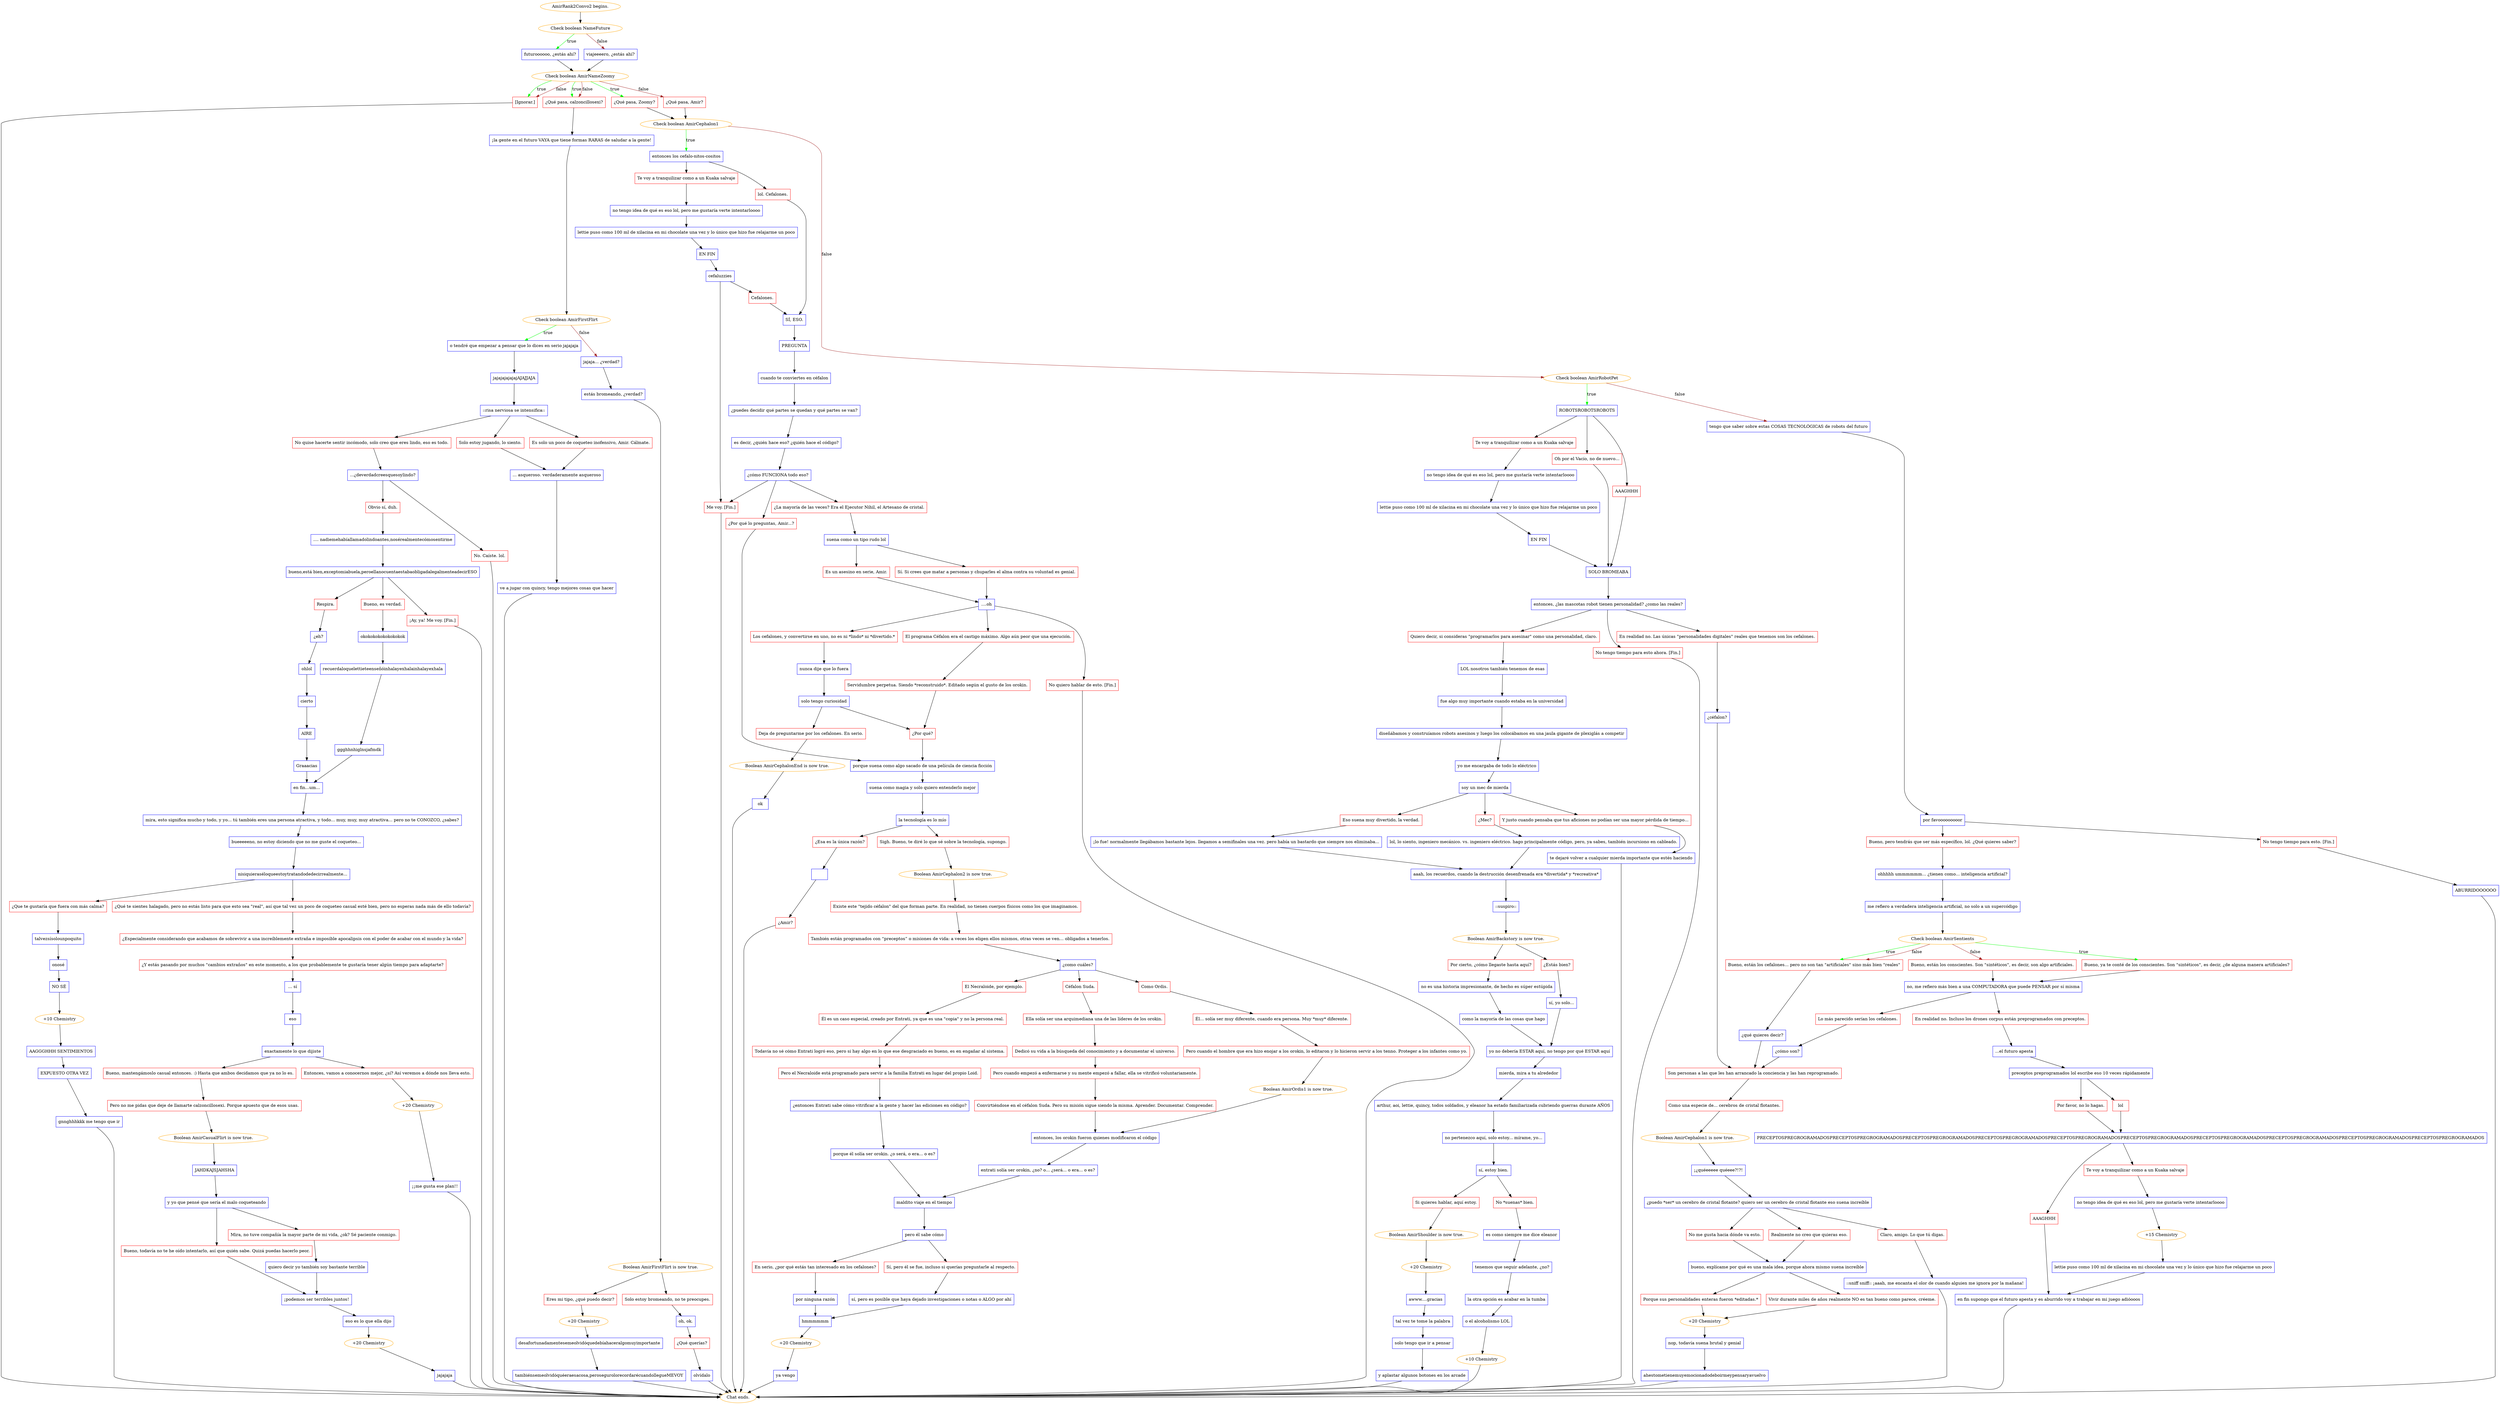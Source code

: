 digraph {
	"AmirRank2Convo2 begins." [color=orange];
		"AmirRank2Convo2 begins." -> j1555648941;
	j1555648941 [label="Check boolean NameFuture",color=orange];
		j1555648941 -> j2995705430 [label=true,color=green];
		j1555648941 -> j4242878803 [label=false,color=brown];
	j2995705430 [label="futuroooooo, ¿estás ahí?",shape=box,color=blue];
		j2995705430 -> j3096240527;
	j4242878803 [label="viajeeeero, ¿estás ahí?",shape=box,color=blue];
		j4242878803 -> j3096240527;
	j3096240527 [label="Check boolean AmirNameZoomy",color=orange];
		j3096240527 -> j3218686540 [label=true,color=green];
		j3096240527 -> j518533003 [label=true,color=green];
		j3096240527 -> j2332293290 [label=true,color=green];
		j3096240527 -> j3218686540 [label=false,color=brown];
		j3096240527 -> j518533003 [label=false,color=brown];
		j3096240527 -> j3837772996 [label=false,color=brown];
	j3218686540 [label="[Ignorar.]",shape=box,color=red];
		j3218686540 -> "Chat ends.";
	j518533003 [label="¿Qué pasa, calzoncillosexi?",shape=box,color=red];
		j518533003 -> j3412184198;
	j2332293290 [label="¿Qué pasa, Zoomy?",shape=box,color=red];
		j2332293290 -> j87647369;
	j3837772996 [label="¿Qué pasa, Amir?",shape=box,color=red];
		j3837772996 -> j87647369;
	"Chat ends." [color=orange];
	j3412184198 [label="¡la gente en el futuro VAYA que tiene formas RARAS de saludar a la gente!",shape=box,color=blue];
		j3412184198 -> j1575820688;
	j87647369 [label="Check boolean AmirCephalon1",color=orange];
		j87647369 -> j1428140722 [label=true,color=green];
		j87647369 -> j1377197533 [label=false,color=brown];
	j1575820688 [label="Check boolean AmirFirstFlirt",color=orange];
		j1575820688 -> j1867018056 [label=true,color=green];
		j1575820688 -> j1569826318 [label=false,color=brown];
	j1428140722 [label="entonces los cefalo-nitos-cositos",shape=box,color=blue];
		j1428140722 -> j288218551;
		j1428140722 -> j2250030072;
	j1377197533 [label="Check boolean AmirRobotPet",color=orange];
		j1377197533 -> j2384250150 [label=true,color=green];
		j1377197533 -> j3735241132 [label=false,color=brown];
	j1867018056 [label="o tendré que empezar a pensar que lo dices en serio jajajaja",shape=box,color=blue];
		j1867018056 -> j2189610953;
	j1569826318 [label="jajaja... ¿verdad?",shape=box,color=blue];
		j1569826318 -> j2439045239;
	j288218551 [label="lol. Cefalones.",shape=box,color=red];
		j288218551 -> j1112032554;
	j2250030072 [label="Te voy a tranquilizar como a un Kuaka salvaje",shape=box,color=red];
		j2250030072 -> j82869521;
	j2384250150 [label="ROBOTSROBOTSROBOTS",shape=box,color=blue];
		j2384250150 -> j2794368871;
		j2384250150 -> j3357740333;
		j2384250150 -> j3585869170;
	j3735241132 [label="tengo que saber sobre estas COSAS TECNOLÓGICAS de robots del futuro",shape=box,color=blue];
		j3735241132 -> j3090321020;
	j2189610953 [label="jajajajajajajAJAJJAJA",shape=box,color=blue];
		j2189610953 -> j1771046221;
	j2439045239 [label="estás bromeando, ¿verdad?",shape=box,color=blue];
		j2439045239 -> j1496595557;
	j1112032554 [label="SÍ, ESO.",shape=box,color=blue];
		j1112032554 -> j2707467290;
	j82869521 [label="no tengo idea de qué es eso lol, pero me gustaría verte intentarloooo",shape=box,color=blue];
		j82869521 -> j3515221522;
	j2794368871 [label="Oh por el Vacío, no de nuevo...",shape=box,color=red];
		j2794368871 -> j811382151;
	j3357740333 [label="AAAGHHH",shape=box,color=red];
		j3357740333 -> j811382151;
	j3585869170 [label="Te voy a tranquilizar como a un Kuaka salvaje",shape=box,color=red];
		j3585869170 -> j3357796052;
	j3090321020 [label="por favooooooooor",shape=box,color=blue];
		j3090321020 -> j3595595969;
		j3090321020 -> j3202351291;
	j1771046221 [label="::risa nerviosa se intensifica::",shape=box,color=blue];
		j1771046221 -> j2796202385;
		j1771046221 -> j1821671680;
		j1771046221 -> j400135661;
	j1496595557 [label="Boolean AmirFirstFlirt is now true.",color=orange];
		j1496595557 -> j1838027895;
		j1496595557 -> j3606821249;
	j2707467290 [label="PREGUNTA",shape=box,color=blue];
		j2707467290 -> j724900999;
	j3515221522 [label="lettie puso como 100 ml de xilacina en mi chocolate una vez y lo único que hizo fue relajarme un poco",shape=box,color=blue];
		j3515221522 -> j3775882390;
	j811382151 [label="SOLO BROMEABA",shape=box,color=blue];
		j811382151 -> j3606607700;
	j3357796052 [label="no tengo idea de qué es eso lol, pero me gustaría verte intentarloooo",shape=box,color=blue];
		j3357796052 -> j3063572934;
	j3595595969 [label="No tengo tiempo para esto. [Fin.]",shape=box,color=red];
		j3595595969 -> j1210258506;
	j3202351291 [label="Bueno, pero tendrás que ser más específico, lol. ¿Qué quieres saber?",shape=box,color=red];
		j3202351291 -> j1745240933;
	j2796202385 [label="No quise hacerte sentir incómodo, solo creo que eres lindo, eso es todo.",shape=box,color=red];
		j2796202385 -> j2593604582;
	j1821671680 [label="Solo estoy jugando, lo siento.",shape=box,color=red];
		j1821671680 -> j3204734722;
	j400135661 [label="Es solo un poco de coqueteo inofensivo, Amir. Cálmate.",shape=box,color=red];
		j400135661 -> j3204734722;
	j1838027895 [label="Eres mi tipo, ¿qué puedo decir?",shape=box,color=red];
		j1838027895 -> j1040988430;
	j3606821249 [label="Solo estoy bromeando, no te preocupes.",shape=box,color=red];
		j3606821249 -> j4012859711;
	j724900999 [label="cuando te conviertes en céfalon",shape=box,color=blue];
		j724900999 -> j3938923170;
	j3775882390 [label="EN FIN",shape=box,color=blue];
		j3775882390 -> j334371859;
	j3606607700 [label="entonces, ¿las mascotas robot tienen personalidad? ¿como las reales?",shape=box,color=blue];
		j3606607700 -> j1435184536;
		j3606607700 -> j1613934683;
		j3606607700 -> j1592308905;
	j3063572934 [label="lettie puso como 100 ml de xilacina en mi chocolate una vez y lo único que hizo fue relajarme un poco",shape=box,color=blue];
		j3063572934 -> j2149323820;
	j1210258506 [label="ABURRIDOOOOOO",shape=box,color=blue];
		j1210258506 -> "Chat ends.";
	j1745240933 [label="ohhhhh ummmmmm... ¿tienen como... inteligencia artificial?",shape=box,color=blue];
		j1745240933 -> j3206772015;
	j2593604582 [label="...¿deverdadcreesquesoylindo?",shape=box,color=blue];
		j2593604582 -> j3236819760;
		j2593604582 -> j3537730799;
	j3204734722 [label="... asqueroso. verdaderamente asqueroso",shape=box,color=blue];
		j3204734722 -> j3016257296;
	j1040988430 [label="+20 Chemistry",color=orange];
		j1040988430 -> j2590044666;
	j4012859711 [label="oh, ok.",shape=box,color=blue];
		j4012859711 -> j2024092015;
	j3938923170 [label="¿puedes decidir qué partes se quedan y qué partes se van?",shape=box,color=blue];
		j3938923170 -> j3177253945;
	j334371859 [label="cefaluzzies",shape=box,color=blue];
		j334371859 -> j2519434648;
		j334371859 -> j3670504952;
	j1435184536 [label="En realidad no. Las únicas \"personalidades digitales\" reales que tenemos son los cefalones.",shape=box,color=red];
		j1435184536 -> j1105882560;
	j1613934683 [label="Quiero decir, si consideras \"programarlos para asesinar\" como una personalidad, claro.",shape=box,color=red];
		j1613934683 -> j3494060836;
	j1592308905 [label="No tengo tiempo para esto ahora. [Fin.]",shape=box,color=red];
		j1592308905 -> "Chat ends.";
	j2149323820 [label="EN FIN",shape=box,color=blue];
		j2149323820 -> j811382151;
	j3206772015 [label="me refiero a verdadera inteligencia artificial, no solo a un supercódigo",shape=box,color=blue];
		j3206772015 -> j3361290284;
	j3236819760 [label="Obvio sí, duh.",shape=box,color=red];
		j3236819760 -> j1744182338;
	j3537730799 [label="No. Caíste. lol.",shape=box,color=red];
		j3537730799 -> "Chat ends.";
	j3016257296 [label="ve a jugar con quincy, tengo mejores cosas que hacer",shape=box,color=blue];
		j3016257296 -> "Chat ends.";
	j2590044666 [label="desafortunadamentesemeolvidóquedebíahaceralgomuyimportante",shape=box,color=blue];
		j2590044666 -> j2011296062;
	j2024092015 [label="¿Qué querías?",shape=box,color=red];
		j2024092015 -> j812479548;
	j3177253945 [label="es decir, ¿quién hace eso? ¿quién hace el código?",shape=box,color=blue];
		j3177253945 -> j3953711092;
	j2519434648 [label="Cefalones.",shape=box,color=red];
		j2519434648 -> j1112032554;
	j3670504952 [label="Me voy. [Fin.]",shape=box,color=red];
		j3670504952 -> "Chat ends.";
	j1105882560 [label="¿céfalon?",shape=box,color=blue];
		j1105882560 -> j227713245;
	j3494060836 [label="LOL nosotros también tenemos de esas",shape=box,color=blue];
		j3494060836 -> j859184239;
	j3361290284 [label="Check boolean AmirSentients",color=orange];
		j3361290284 -> j3920080343 [label=true,color=green];
		j3361290284 -> j3631967810 [label=true,color=green];
		j3361290284 -> j3428301026 [label=false,color=brown];
		j3361290284 -> j3631967810 [label=false,color=brown];
	j1744182338 [label=".... nadiemehabíallamadolindoantes,nosérealmentecómosentirme",shape=box,color=blue];
		j1744182338 -> j2564544764;
	j2011296062 [label="tambiénsemeolvidóquéeraesacosa,perosegurolorecordarécuandollegueMEVOY",shape=box,color=blue];
		j2011296062 -> "Chat ends.";
	j812479548 [label="olvídalo",shape=box,color=blue];
		j812479548 -> "Chat ends.";
	j3953711092 [label="¿cómo FUNCIONA todo eso?",shape=box,color=blue];
		j3953711092 -> j1317513098;
		j3953711092 -> j655217540;
		j3953711092 -> j3670504952;
	j227713245 [label="Son personas a las que les han arrancado la conciencia y las han reprogramado.",shape=box,color=red];
		j227713245 -> j2420954535;
	j859184239 [label="fue algo muy importante cuando estaba en la universidad",shape=box,color=blue];
		j859184239 -> j4266555405;
	j3920080343 [label="Bueno, ya te conté de los conscientes. Son \"sintéticos\", es decir, ¿de alguna manera artificiales?",shape=box,color=red];
		j3920080343 -> j3114605222;
	j3631967810 [label="Bueno, están los cefalones... pero no son tan \"artificiales\" sino más bien \"reales\"",shape=box,color=red];
		j3631967810 -> j2815875384;
	j3428301026 [label="Bueno, están los conscientes. Son \"sintéticos\", es decir, son algo artificiales.",shape=box,color=red];
		j3428301026 -> j3114605222;
	j2564544764 [label="bueno,está bien,exceptomiabuela,peroellanocuentaestabaobligadalegalmenteadecirESO",shape=box,color=blue];
		j2564544764 -> j1757794256;
		j2564544764 -> j1013777473;
		j2564544764 -> j356625468;
	j1317513098 [label="¿La mayoría de las veces? Era el Ejecutor Nihil, el Artesano de cristal.",shape=box,color=red];
		j1317513098 -> j1720408646;
	j655217540 [label="¿Por qué lo preguntas, Amir...?",shape=box,color=red];
		j655217540 -> j1464030041;
	j2420954535 [label="Como una especie de... cerebros de cristal flotantes.",shape=box,color=red];
		j2420954535 -> j2252302564;
	j4266555405 [label="diseñábamos y construíamos robots asesinos y luego los colocábamos en una jaula gigante de plexiglás a competir",shape=box,color=blue];
		j4266555405 -> j2893979207;
	j3114605222 [label="no, me refiero más bien a una COMPUTADORA que puede PENSAR por sí misma",shape=box,color=blue];
		j3114605222 -> j2230510467;
		j3114605222 -> j3838269848;
	j2815875384 [label="¿qué quieres decir?",shape=box,color=blue];
		j2815875384 -> j227713245;
	j1757794256 [label="Respira.",shape=box,color=red];
		j1757794256 -> j926414953;
	j1013777473 [label="Bueno, es verdad.",shape=box,color=red];
		j1013777473 -> j3651235041;
	j356625468 [label="¡Ay, ya! Me voy. [Fin.]",shape=box,color=red];
		j356625468 -> "Chat ends.";
	j1720408646 [label="suena como un tipo rudo lol",shape=box,color=blue];
		j1720408646 -> j980843436;
		j1720408646 -> j1169093231;
	j1464030041 [label="porque suena como algo sacado de una película de ciencia ficción",shape=box,color=blue];
		j1464030041 -> j2391111445;
	j2252302564 [label="Boolean AmirCephalon1 is now true.",color=orange];
		j2252302564 -> j657655993;
	j2893979207 [label="yo me encargaba de todo lo eléctrico",shape=box,color=blue];
		j2893979207 -> j3888509356;
	j2230510467 [label="Lo más parecido serían los cefalones.",shape=box,color=red];
		j2230510467 -> j3398807097;
	j3838269848 [label="En realidad no. Incluso los drones corpus están preprogramados con preceptos.",shape=box,color=red];
		j3838269848 -> j468287512;
	j926414953 [label="¿eh?",shape=box,color=blue];
		j926414953 -> j2484139483;
	j3651235041 [label="okokokokokokokokok",shape=box,color=blue];
		j3651235041 -> j3402257800;
	j980843436 [label="Sí. Si crees que matar a personas y chuparles el alma contra su voluntad es genial.",shape=box,color=red];
		j980843436 -> j2794303847;
	j1169093231 [label="Es un asesino en serie, Amir.",shape=box,color=red];
		j1169093231 -> j2794303847;
	j2391111445 [label="suena como magia y solo quiero entenderlo mejor",shape=box,color=blue];
		j2391111445 -> j1351210665;
	j657655993 [label="¡¿quéeeeee quéeee?!?!",shape=box,color=blue];
		j657655993 -> j1414651062;
	j3888509356 [label="soy un mec de mierda",shape=box,color=blue];
		j3888509356 -> j552600126;
		j3888509356 -> j4074827833;
		j3888509356 -> j2898061721;
	j3398807097 [label="¿cómo son?",shape=box,color=blue];
		j3398807097 -> j227713245;
	j468287512 [label="...el futuro apesta",shape=box,color=blue];
		j468287512 -> j1590594798;
	j2484139483 [label="ohlol",shape=box,color=blue];
		j2484139483 -> j30835607;
	j3402257800 [label="recuerdaloquelettieteenseñóinhalayexhalainhalayexhala",shape=box,color=blue];
		j3402257800 -> j1466838513;
	j2794303847 [label="....oh",shape=box,color=blue];
		j2794303847 -> j717259079;
		j2794303847 -> j3528175327;
		j2794303847 -> j415691312;
	j1351210665 [label="la tecnología es lo mío",shape=box,color=blue];
		j1351210665 -> j1888552070;
		j1351210665 -> j642551759;
	j1414651062 [label="¿puedo *ser* un cerebro de cristal flotante? quiero ser un cerebro de cristal flotante eso suena increíble",shape=box,color=blue];
		j1414651062 -> j1190271689;
		j1414651062 -> j1165128306;
		j1414651062 -> j2463039545;
	j552600126 [label="¿Mec?",shape=box,color=red];
		j552600126 -> j4144234195;
	j4074827833 [label="Eso suena muy divertido, la verdad.",shape=box,color=red];
		j4074827833 -> j3606935649;
	j2898061721 [label="Y justo cuando pensaba que tus aficiones no podían ser una mayor pérdida de tiempo...",shape=box,color=red];
		j2898061721 -> j1223686908;
	j1590594798 [label="preceptos preprogramados lol escribe eso 10 veces rápidamente",shape=box,color=blue];
		j1590594798 -> j2538159701;
		j1590594798 -> j894895833;
	j30835607 [label="cierto",shape=box,color=blue];
		j30835607 -> j855180962;
	j1466838513 [label="ggghhnhiglnsjafmdk",shape=box,color=blue];
		j1466838513 -> j1812604121;
	j717259079 [label="Los cefalones, y convertirse en uno, no es ni *lindo* ni *divertido.*",shape=box,color=red];
		j717259079 -> j3801496093;
	j3528175327 [label="No quiero hablar de esto. [Fin.]",shape=box,color=red];
		j3528175327 -> "Chat ends.";
	j415691312 [label="El programa Céfalon era el castigo máximo. Algo aún peor que una ejecución.",shape=box,color=red];
		j415691312 -> j774879484;
	j1888552070 [label="¿Esa es la única razón?",shape=box,color=red];
		j1888552070 -> j2892931771;
	j642551759 [label="Sigh. Bueno, te diré lo que sé sobre la tecnología, supongo.",shape=box,color=red];
		j642551759 -> j1959920832;
	j1190271689 [label="No me gusta hacia dónde va esto.",shape=box,color=red];
		j1190271689 -> j2637976948;
	j1165128306 [label="Realmente no creo que quieras eso.",shape=box,color=red];
		j1165128306 -> j2637976948;
	j2463039545 [label="Claro, amigo. Lo que tú digas.",shape=box,color=red];
		j2463039545 -> j261650891;
	j4144234195 [label="lol, lo siento, ingeniero mecánico. vs. ingeniero eléctrico. hago principalmente código, pero, ya sabes, también incursiono en cableado.",shape=box,color=blue];
		j4144234195 -> j3396906043;
	j3606935649 [label="¡lo fue! normalmente llegábamos bastante lejos. llegamos a semifinales una vez. pero había un bastardo que siempre nos eliminaba...",shape=box,color=blue];
		j3606935649 -> j3396906043;
	j1223686908 [label="te dejaré volver a cualquier mierda importante que estés haciendo",shape=box,color=blue];
		j1223686908 -> "Chat ends.";
	j2538159701 [label="lol",shape=box,color=red];
		j2538159701 -> j3901890103;
	j894895833 [label="Por favor, no lo hagas.",shape=box,color=red];
		j894895833 -> j3901890103;
	j855180962 [label="AIRE",shape=box,color=blue];
		j855180962 -> j472250552;
	j1812604121 [label="en fin...um...",shape=box,color=blue];
		j1812604121 -> j3916153300;
	j3801496093 [label="nunca dije que lo fuera",shape=box,color=blue];
		j3801496093 -> j3852443954;
	j774879484 [label="Servidumbre perpetua. Siendo *reconstruido*. Editado según el gusto de los orokin.",shape=box,color=red];
		j774879484 -> j1181930206;
	j2892931771 [label="  ",shape=box,color=blue];
		j2892931771 -> j2050962468;
	j1959920832 [label="Boolean AmirCephalon2 is now true.",color=orange];
		j1959920832 -> j1701932738;
	j2637976948 [label="bueno, explícame por qué es una mala idea, porque ahora mismo suena increíble",shape=box,color=blue];
		j2637976948 -> j3383141423;
		j2637976948 -> j672639085;
	j261650891 [label="::sniff sniff:: ¡aaah, me encanta el olor de cuando alguien me ignora por la mañana!",shape=box,color=blue];
		j261650891 -> "Chat ends.";
	j3396906043 [label="aaah, los recuerdos, cuando la destrucción desenfrenada era *divertida* y *recreativa*",shape=box,color=blue];
		j3396906043 -> j3357023437;
	j3901890103 [label="PRECEPTOSPREGROGRAMADOSPRECEPTOSPREGROGRAMADOSPRECEPTOSPREGROGRAMADOSPRECEPTOSPREGROGRAMADOSPRECEPTOSPREGROGRAMADOSPRECEPTOSPREGROGRAMADOSPRECEPTOSPREGROGRAMADOSPRECEPTOSPREGROGRAMADOSPRECEPTOSPREGROGRAMADOSPRECEPTOSPREGROGRAMADOS",shape=box,color=blue];
		j3901890103 -> j2865479322;
		j3901890103 -> j2585647326;
	j472250552 [label="Graaacias",shape=box,color=blue];
		j472250552 -> j1812604121;
	j3916153300 [label="mira, esto significa mucho y todo, y yo... tú también eres una persona atractiva, y todo... muy, muy, muy atractiva... pero no te CONOZCO, ¿sabes?",shape=box,color=blue];
		j3916153300 -> j3006508629;
	j3852443954 [label="solo tengo curiosidad",shape=box,color=blue];
		j3852443954 -> j1181930206;
		j3852443954 -> j93277072;
	j1181930206 [label="¿Por qué?",shape=box,color=red];
		j1181930206 -> j1464030041;
	j2050962468 [label="¿Amir?",shape=box,color=red];
		j2050962468 -> "Chat ends.";
	j1701932738 [label="Existe este \"tejido céfalon\" del que forman parte. En realidad, no tienen cuerpos físicos como los que imaginamos.",shape=box,color=red];
		j1701932738 -> j2791747950;
	j3383141423 [label="Porque sus personalidades enteras fueron *editadas.*",shape=box,color=red];
		j3383141423 -> j2343254264;
	j672639085 [label="Vivir durante miles de años realmente NO es tan bueno como parece, créeme.",shape=box,color=red];
		j672639085 -> j2343254264;
	j3357023437 [label="::suspiro::",shape=box,color=blue];
		j3357023437 -> j2341517216;
	j2865479322 [label="Te voy a tranquilizar como a un Kuaka salvaje",shape=box,color=red];
		j2865479322 -> j1650772980;
	j2585647326 [label="AAAGHHH",shape=box,color=red];
		j2585647326 -> j3834381742;
	j3006508629 [label="bueeeeeno, no estoy diciendo que no me guste el coqueteo...",shape=box,color=blue];
		j3006508629 -> j3169968647;
	j93277072 [label="Deja de preguntarme por los cefalones. En serio.",shape=box,color=red];
		j93277072 -> j1631207674;
	j2791747950 [label="También están programados con “preceptos” o misiones de vida: a veces los eligen ellos mismos, otras veces se ven… obligados a tenerlos.",shape=box,color=red];
		j2791747950 -> j2133209178;
	j2343254264 [label="+20 Chemistry",color=orange];
		j2343254264 -> j4024377859;
	j2341517216 [label="Boolean AmirBackstory is now true.",color=orange];
		j2341517216 -> j2802528478;
		j2341517216 -> j1689092166;
	j1650772980 [label="no tengo idea de qué es eso lol, pero me gustaría verte intentarloooo",shape=box,color=blue];
		j1650772980 -> j3754518485;
	j3834381742 [label="en fin supongo que el futuro apesta y es aburrido voy a trabajar en mi juego adióooos",shape=box,color=blue];
		j3834381742 -> "Chat ends.";
	j3169968647 [label="nisiquieraséloqueestoytratandodedecirrealmente...",shape=box,color=blue];
		j3169968647 -> j3550042918;
		j3169968647 -> j1250459858;
	j1631207674 [label="Boolean AmirCephalonEnd is now true.",color=orange];
		j1631207674 -> j2346536463;
	j2133209178 [label="¿como cuáles?",shape=box,color=blue];
		j2133209178 -> j1343925943;
		j2133209178 -> j982812516;
		j2133209178 -> j3379298329;
	j4024377859 [label="nop, todavía suena brutal y genial",shape=box,color=blue];
		j4024377859 -> j1995746494;
	j2802528478 [label="¿Estás bien?",shape=box,color=red];
		j2802528478 -> j654595371;
	j1689092166 [label="Por cierto, ¿cómo llegaste hasta aquí?",shape=box,color=red];
		j1689092166 -> j2271149990;
	j3754518485 [label="+15 Chemistry",color=orange];
		j3754518485 -> j2258018840;
	j3550042918 [label="¿Qué te sientes halagado, pero no estás listo para que esto sea \"real\", así que tal vez un poco de coqueteo casual esté bien, pero no esperas nada más de ello todavía?",shape=box,color=red];
		j3550042918 -> j1508507719;
	j1250459858 [label="¿Que te gustaría que fuera con más calma?",shape=box,color=red];
		j1250459858 -> j1987613137;
	j2346536463 [label="ok",shape=box,color=blue];
		j2346536463 -> "Chat ends.";
	j1343925943 [label="Como Ordis.",shape=box,color=red];
		j1343925943 -> j1252124656;
	j982812516 [label="Céfalon Suda.",shape=box,color=red];
		j982812516 -> j1277924239;
	j3379298329 [label="El Necraloide, por ejemplo.",shape=box,color=red];
		j3379298329 -> j2605611672;
	j1995746494 [label="ahestometienemuyemocionadodeboirmeypensaryavuelvo",shape=box,color=blue];
		j1995746494 -> "Chat ends.";
	j654595371 [label="sí, yo solo...",shape=box,color=blue];
		j654595371 -> j1837592733;
	j2271149990 [label="no es una historia impresionante, de hecho es súper estúpida",shape=box,color=blue];
		j2271149990 -> j3289157376;
	j2258018840 [label="lettie puso como 100 ml de xilacina en mi chocolate una vez y lo único que hizo fue relajarme un poco",shape=box,color=blue];
		j2258018840 -> j3834381742;
	j1508507719 [label="¿Especialmente considerando que acabamos de sobrevivir a una increíblemente extraña e imposible apocalipsis con el poder de acabar con el mundo y la vida?",shape=box,color=red];
		j1508507719 -> j3583938631;
	j1987613137 [label="talvezsísolounpoquito",shape=box,color=blue];
		j1987613137 -> j318621033;
	j1252124656 [label="Él... solía ser muy diferente, cuando era persona. Muy *muy* diferente.",shape=box,color=red];
		j1252124656 -> j3071966442;
	j1277924239 [label="Ella solía ser una arquimediana una de las líderes de los orokin.",shape=box,color=red];
		j1277924239 -> j3136540413;
	j2605611672 [label="Él es un caso especial, creado por Entrati, ya que es una \"copia\" y no la persona real.",shape=box,color=red];
		j2605611672 -> j207012398;
	j1837592733 [label="yo no debería ESTAR aquí, no tengo por qué ESTAR aquí",shape=box,color=blue];
		j1837592733 -> j1439301032;
	j3289157376 [label="como la mayoría de las cosas que hago",shape=box,color=blue];
		j3289157376 -> j1837592733;
	j3583938631 [label="¿Y estás pasando por muchos \"cambios extraños\" en este momento, a los que probablemente te gustaría tener algún tiempo para adaptarte?",shape=box,color=red];
		j3583938631 -> j2991150192;
	j318621033 [label="onosé",shape=box,color=blue];
		j318621033 -> j1424808718;
	j3071966442 [label="Pero cuando el hombre que era hizo enojar a los orokin, lo editaron y lo hicieron servir a los tenno. Proteger a los infantes como yo.",shape=box,color=red];
		j3071966442 -> j2120618492;
	j3136540413 [label="Dedicó su vida a la búsqueda del conocimiento y a documentar el universo.",shape=box,color=red];
		j3136540413 -> j2657312332;
	j207012398 [label="Todavía no sé cómo Entrati logró eso, pero si hay algo en lo que ese desgraciado es bueno, es en engañar al sistema.",shape=box,color=red];
		j207012398 -> j1090005489;
	j1439301032 [label="mierda, mira a tu alrededor",shape=box,color=blue];
		j1439301032 -> j3708005658;
	j2991150192 [label="... sí",shape=box,color=blue];
		j2991150192 -> j2910084424;
	j1424808718 [label="NO SÉ",shape=box,color=blue];
		j1424808718 -> j1467479555;
	j2120618492 [label="Boolean AmirOrdis1 is now true.",color=orange];
		j2120618492 -> j3289493662;
	j2657312332 [label="Pero cuando empezó a enfermarse y su mente empezó a fallar, ella se vitrificó voluntariamente.",shape=box,color=red];
		j2657312332 -> j1480995337;
	j1090005489 [label="Pero el Necraloide está programado para servir a la familia Entrati en lugar del propio Loid.",shape=box,color=red];
		j1090005489 -> j1578915361;
	j3708005658 [label="arthur, aoi, lettie, quincy, todos soldados, y eleanor ha estado familiarizada cubriendo guerras durante AÑOS",shape=box,color=blue];
		j3708005658 -> j1666462739;
	j2910084424 [label="eso",shape=box,color=blue];
		j2910084424 -> j3747595999;
	j1467479555 [label="+10 Chemistry",color=orange];
		j1467479555 -> j556753732;
	j3289493662 [label="entonces, los orokin fueron quienes modificaron el código",shape=box,color=blue];
		j3289493662 -> j2869122917;
	j1480995337 [label="Convirtiéndose en el céfalon Suda. Pero su misión sigue siendo la misma. Aprender. Documentar. Comprender.",shape=box,color=red];
		j1480995337 -> j3289493662;
	j1578915361 [label="¿entonces Entrati sabe cómo vitrificar a la gente y hacer las ediciones en código?",shape=box,color=blue];
		j1578915361 -> j3889953899;
	j1666462739 [label="no pertenezco aquí, solo estoy... mírame, yo...",shape=box,color=blue];
		j1666462739 -> j2346693382;
	j3747595999 [label="exactamente lo que dijiste",shape=box,color=blue];
		j3747595999 -> j757853696;
		j3747595999 -> j2964454623;
	j556753732 [label="AAGGGHHH SENTIMIENTOS",shape=box,color=blue];
		j556753732 -> j3277000907;
	j2869122917 [label="entrati solía ser orokin, ¿no? o... ¿será... o era... o es?",shape=box,color=blue];
		j2869122917 -> j1548165466;
	j3889953899 [label="porque él solía ser orokin. ¿o será, o era... o es?",shape=box,color=blue];
		j3889953899 -> j1548165466;
	j2346693382 [label="sí, estoy bien.",shape=box,color=blue];
		j2346693382 -> j2088904518;
		j2346693382 -> j4196927865;
	j757853696 [label="Entonces, vamos a conocernos mejor, ¿sí? Así veremos a dónde nos lleva esto.",shape=box,color=red];
		j757853696 -> j4267493647;
	j2964454623 [label="Bueno, mantengámoslo casual entonces. :) Hasta que ambos decidamos que ya no lo es.",shape=box,color=red];
		j2964454623 -> j1904171587;
	j3277000907 [label="EXPUESTO OTRA VEZ",shape=box,color=blue];
		j3277000907 -> j3988167042;
	j1548165466 [label="maldito viaje en el tiempo",shape=box,color=blue];
		j1548165466 -> j1216426041;
	j2088904518 [label="Si quieres hablar, aquí estoy.",shape=box,color=red];
		j2088904518 -> j3064841224;
	j4196927865 [label="No *suenas* bien.",shape=box,color=red];
		j4196927865 -> j2670061396;
	j4267493647 [label="+20 Chemistry",color=orange];
		j4267493647 -> j2578814635;
	j1904171587 [label="Pero no me pidas que deje de llamarte calzoncillosexi. Porque apuesto que de esos usas.",shape=box,color=red];
		j1904171587 -> j999107997;
	j3988167042 [label="gnnghhhkkk me tengo que ir",shape=box,color=blue];
		j3988167042 -> "Chat ends.";
	j1216426041 [label="pero él sabe cómo",shape=box,color=blue];
		j1216426041 -> j2479348508;
		j1216426041 -> j2730305221;
	j3064841224 [label="Boolean AmirShoulder is now true.",color=orange];
		j3064841224 -> j1012749267;
	j2670061396 [label="es como siempre me dice eleanor",shape=box,color=blue];
		j2670061396 -> j1741029802;
	j2578814635 [label="¡¡me gusta ese plan!!",shape=box,color=blue];
		j2578814635 -> "Chat ends.";
	j999107997 [label="Boolean AmirCasualFlirt is now true.",color=orange];
		j999107997 -> j1555692430;
	j2479348508 [label="Sí, pero él se fue, incluso si querías preguntarle al respecto.",shape=box,color=red];
		j2479348508 -> j1514004940;
	j2730305221 [label="En serio, ¿por qué estás tan interesado en los cefalones?",shape=box,color=red];
		j2730305221 -> j2159674903;
	j1012749267 [label="+20 Chemistry",color=orange];
		j1012749267 -> j3798359371;
	j1741029802 [label="tenemos que seguir adelante, ¿no?",shape=box,color=blue];
		j1741029802 -> j2072413238;
	j1555692430 [label="JAHDKAJSJAHSHA",shape=box,color=blue];
		j1555692430 -> j355159509;
	j1514004940 [label="sí, pero es posible que haya dejado investigaciones o notas o ALGO por ahí",shape=box,color=blue];
		j1514004940 -> j1637434517;
	j2159674903 [label="por ninguna razón",shape=box,color=blue];
		j2159674903 -> j1637434517;
	j3798359371 [label="awww....gracias",shape=box,color=blue];
		j3798359371 -> j1359691727;
	j2072413238 [label="la otra opción es acabar en la tumba",shape=box,color=blue];
		j2072413238 -> j2521466826;
	j355159509 [label="y yo que pensé que sería el malo coqueteando",shape=box,color=blue];
		j355159509 -> j1984827994;
		j355159509 -> j3486534338;
	j1637434517 [label="hmmmmmm",shape=box,color=blue];
		j1637434517 -> j3965766741;
	j1359691727 [label="tal vez te tome la palabra",shape=box,color=blue];
		j1359691727 -> j3308592253;
	j2521466826 [label="o el alcoholismo LOL",shape=box,color=blue];
		j2521466826 -> j1933300832;
	j1984827994 [label="Bueno, todavía no te he oído intentarlo, así que quién sabe. Quizá puedas hacerlo peor.",shape=box,color=red];
		j1984827994 -> j1464377833;
	j3486534338 [label="Mira, no tuve compañía la mayor parte de mi vida, ¿ok? Sé paciente conmigo.",shape=box,color=red];
		j3486534338 -> j3675300185;
	j3965766741 [label="+20 Chemistry",color=orange];
		j3965766741 -> j2451953908;
	j3308592253 [label="solo tengo que ir a pensar",shape=box,color=blue];
		j3308592253 -> j4248061965;
	j1933300832 [label="+10 Chemistry",color=orange];
		j1933300832 -> "Chat ends.";
	j1464377833 [label="¡podemos ser terribles juntos!",shape=box,color=blue];
		j1464377833 -> j3914508195;
	j3675300185 [label="quiero decir yo también soy bastante terrible",shape=box,color=blue];
		j3675300185 -> j1464377833;
	j2451953908 [label="ya vengo",shape=box,color=blue];
		j2451953908 -> "Chat ends.";
	j4248061965 [label="y aplastar algunos botones en los arcade",shape=box,color=blue];
		j4248061965 -> "Chat ends.";
	j3914508195 [label="eso es lo que ella dijo",shape=box,color=blue];
		j3914508195 -> j2930260565;
	j2930260565 [label="+20 Chemistry",color=orange];
		j2930260565 -> j1698688058;
	j1698688058 [label="jajajaja",shape=box,color=blue];
		j1698688058 -> "Chat ends.";
}